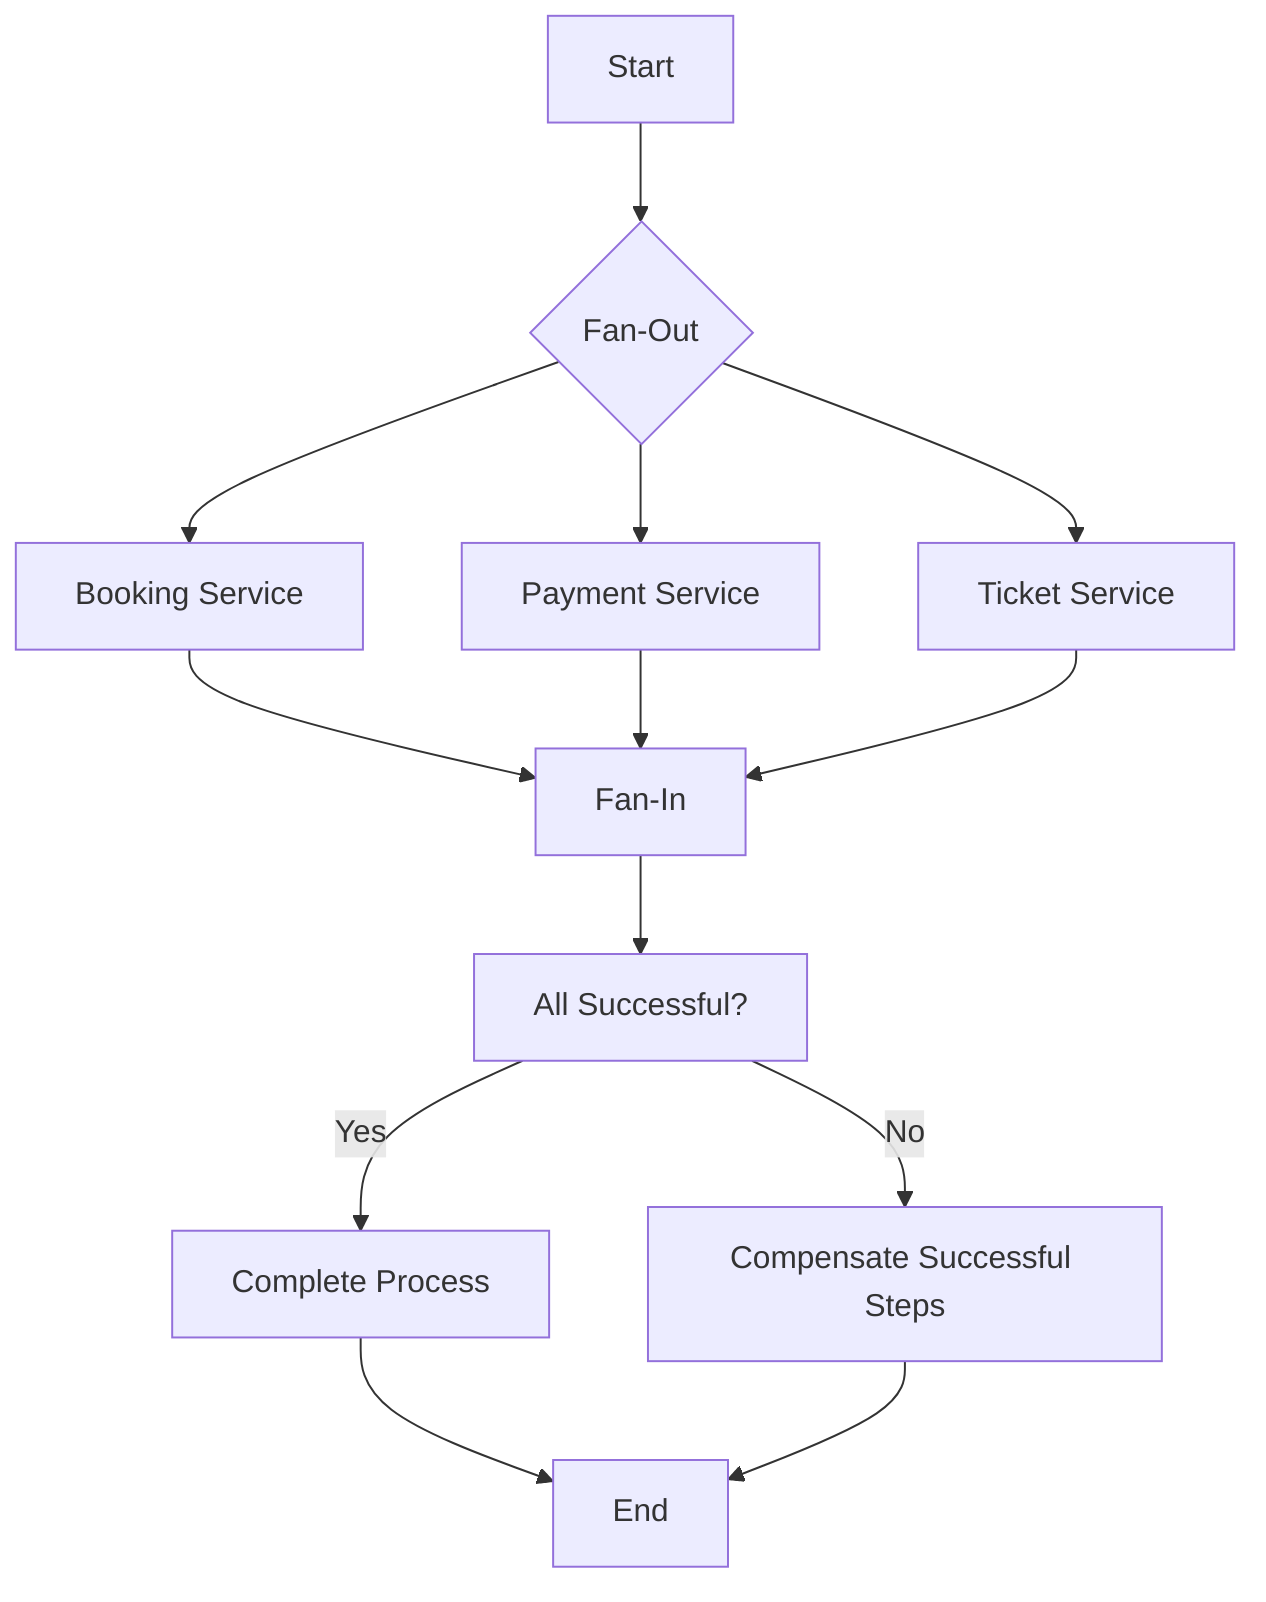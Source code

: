 graph TD
    A[Start] --> B{Fan-Out}

    B --> C1[Booking Service]
    B --> C2[Payment Service]
    B --> C3[Ticket Service]

    C1 --> D[Fan-In]
    C2 --> D
    C3 --> D

    D --> E[All Successful?]
    E -->|Yes| F[Complete Process]
    E -->|No| G[Compensate Successful Steps]
    F --> H[End]
    G --> H